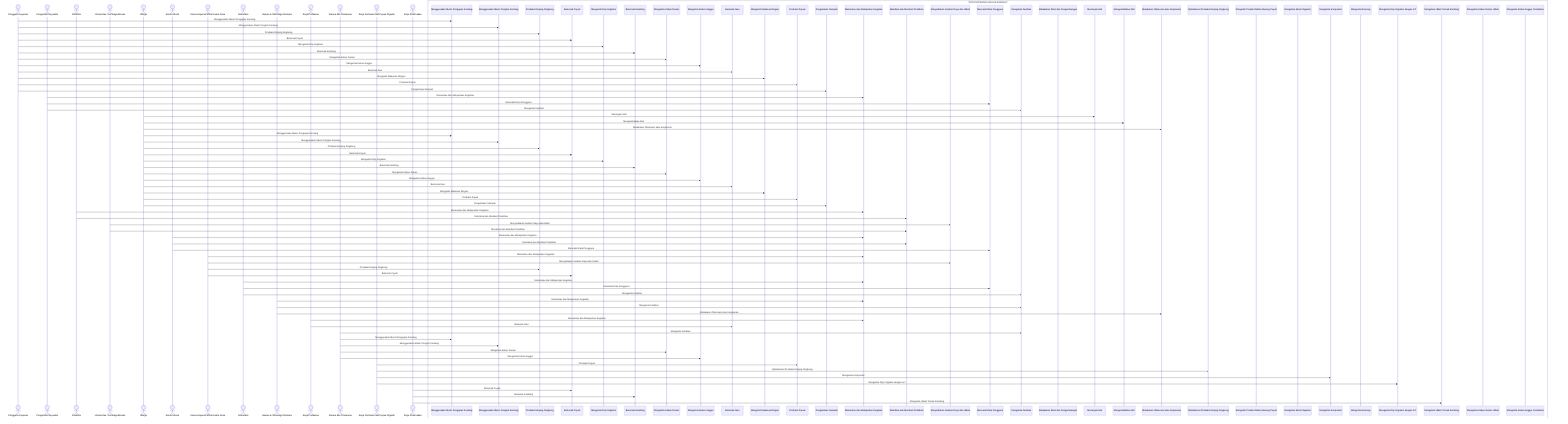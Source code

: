 sequenceDiagram
    actor user as Pengguna Layanan
    actor admin as Pengelola Posyantek
    actor mentor as Pembina
    actor institution as Universitas / Lembaga Binaan
    actor citizen as Warga

    actor chairperson as Ketua Umum
    actor cooperativeHead as Ketua Koperasi Mitra Usaha Desa
    actor secretary as Sekretaris
    actor PRandIT as Humas & Teknologi Informasi
    actor fishery as Kerja Perikanan
    actor infrastructure as Sarana dan Prasarana
    actor agriculture as Kerja Pertanian dan Pupuk Organik
    actor livestock as Kerja Peternakan

    box "POSYANTEKDES IKHLAS RAMAKU"
        participant UC1 as Menggunakan Mesin Pengupas Kentang
        participant UC2 as Menggunakan Mesin Pengiris Kentang
        participant UC3 as Produksi Emping Singkong
        participant UC4 as Beternak Puyuh
        participant UC5 as Mengelola Drip Irrigation
        participant UC6 as Beternak Kambing
        participant UC7 as Mengelola Kebun Durian
        participant UC8 as Mengelola Kebun Anggur
        participant UC9 as Beternak Ikan
        participant UC10 as Mengolah Makanan Ringan
        participant UC11 as Produksi Pupuk
        participant UC12 as Pengelolaan Sampah
        participant UC13 as Memantau dan Melaporkan Kegiatan
        participant UC14 as Membina dan Memberi Pelatihan
        participant UC15 as Menyediakan Sumber Daya dan Hibah
        participant UC16 as Mencatat Data Pengguna
        participant UC17 as Mengelola Fasilitas
        participant UC18 as Melakukan Riset dan Pengembangan
        participant UC19 as Meminjam Alat
        participant UC20 as Mengembalikan Alat
        participant UC21 as Melakukan Observasi atau Kerjasama
        participant UC22 as Optimalisasi Produksi Emping Singkong
        participant UC23 as Mengolah Produk Olahan Burung Puyuh
        participant UC24 as Mengelola Mesin Digester
        participant UC25 as Mengelola Komposter
        participant UC26 as Mengelola Kascing
        participant UC27 as Mengelola Drip Irrigation dengan IoT
        participant UC28 as Mengelola Hibah Ternak Kambing
        participant UC29 as Mengelola Kebun Durian Hibah
        participant UC30 as Mengelola Kebun Anggur Pembelian
    end

    user ->> UC1: Menggunakan Mesin Pengupas Kentang
    user ->> UC2: Menggunakan Mesin Pengiris Kentang
    user ->> UC3: Produksi Emping Singkong
    user ->> UC4: Beternak Puyuh
    user ->> UC5: Mengelola Drip Irrigation
    user ->> UC6: Beternak Kambing
    user ->> UC7: Mengelola Kebun Durian
    user ->> UC8: Mengelola Kebun Anggur
    user ->> UC9: Beternak Ikan
    user ->> UC10: Mengolah Makanan Ringan
    user ->> UC11: Produksi Pupuk
    user ->> UC12: Pengelolaan Sampah

    admin ->> UC13: Memantau dan Melaporkan Kegiatan
    admin ->> UC16: Mencatat Data Pengguna
    admin ->> UC17: Mengelola Fasilitas

    citizen ->> UC19: Meminjam Alat
    citizen ->> UC20: Mengembalikan Alat
    citizen ->> UC21: Melakukan Observasi atau Kerjasama
    citizen ->> UC1: Menggunakan Mesin Pengupas Kentang
    citizen ->> UC2: Menggunakan Mesin Pengiris Kentang
    citizen ->> UC3: Produksi Emping Singkong
    citizen ->> UC4: Beternak Puyuh
    citizen ->> UC5: Mengelola Drip Irrigation
    citizen ->> UC6: Beternak Kambing
    citizen ->> UC7: Mengelola Kebun Durian
    citizen ->> UC8: Mengelola Kebun Anggur
    citizen ->> UC9: Beternak Ikan
    citizen ->> UC10: Mengolah Makanan Ringan
    citizen ->> UC11: Produksi Pupuk
    citizen ->> UC12: Pengelolaan Sampah

    mentor ->> UC13: Memantau dan Melaporkan Kegiatan
    mentor ->> UC14: Membina dan Memberi Pelatihan
    institution ->> UC15: Menyediakan Sumber Daya dan Hibah
    institution ->> UC14: Membina dan Memberi Pelatihan

    chairperson ->> UC13: Memantau dan Melaporkan Kegiatan
    chairperson ->> UC14: Membina dan Memberi Pelatihan
    chairperson ->> UC16: Mencatat Data Pengguna

    cooperativeHead ->> UC13: Memantau dan Melaporkan Kegiatan
    cooperativeHead ->> UC15: Menyediakan Sumber Daya dan Hibah
    cooperativeHead ->> UC3: Produksi Emping Singkong
    cooperativeHead ->> UC4: Beternak Puyuh

    secretary ->> UC13: Memantau dan Melaporkan Kegiatan
    secretary ->> UC16: Mencatat Data Pengguna
    secretary ->> UC17: Mengelola Fasilitas

    PRandIT ->> UC13: Memantau dan Melaporkan Kegiatan
    PRandIT ->> UC17: Mengelola Fasilitas
    PRandIT ->> UC21: Melakukan Observasi atau Kerjasama

    fishery ->> UC13: Memantau dan Melaporkan Kegiatan
    fishery ->> UC9: Beternak Ikan

    infrastructure ->> UC17: Mengelola Fasilitas
    infrastructure ->> UC1: Menggunakan Mesin Pengupas Kentang
    infrastructure ->> UC2: Menggunakan Mesin Pengiris Kentang
    infrastructure ->> UC7: Mengelola Kebun Durian
    infrastructure ->> UC8: Mengelola Kebun Anggur

    agriculture ->> UC11: Produksi Pupuk
    agriculture ->> UC22: Optimalisasi Produksi Emping Singkong
    agriculture ->> UC25: Mengelola Komposter
    agriculture ->> UC27: Mengelola Drip Irrigation dengan IoT

    livestock ->> UC4: Beternak Puyuh
    livestock ->> UC6: Beternak Kambing
    livestock ->> UC28: Mengelola Hibah Ternak Kambing